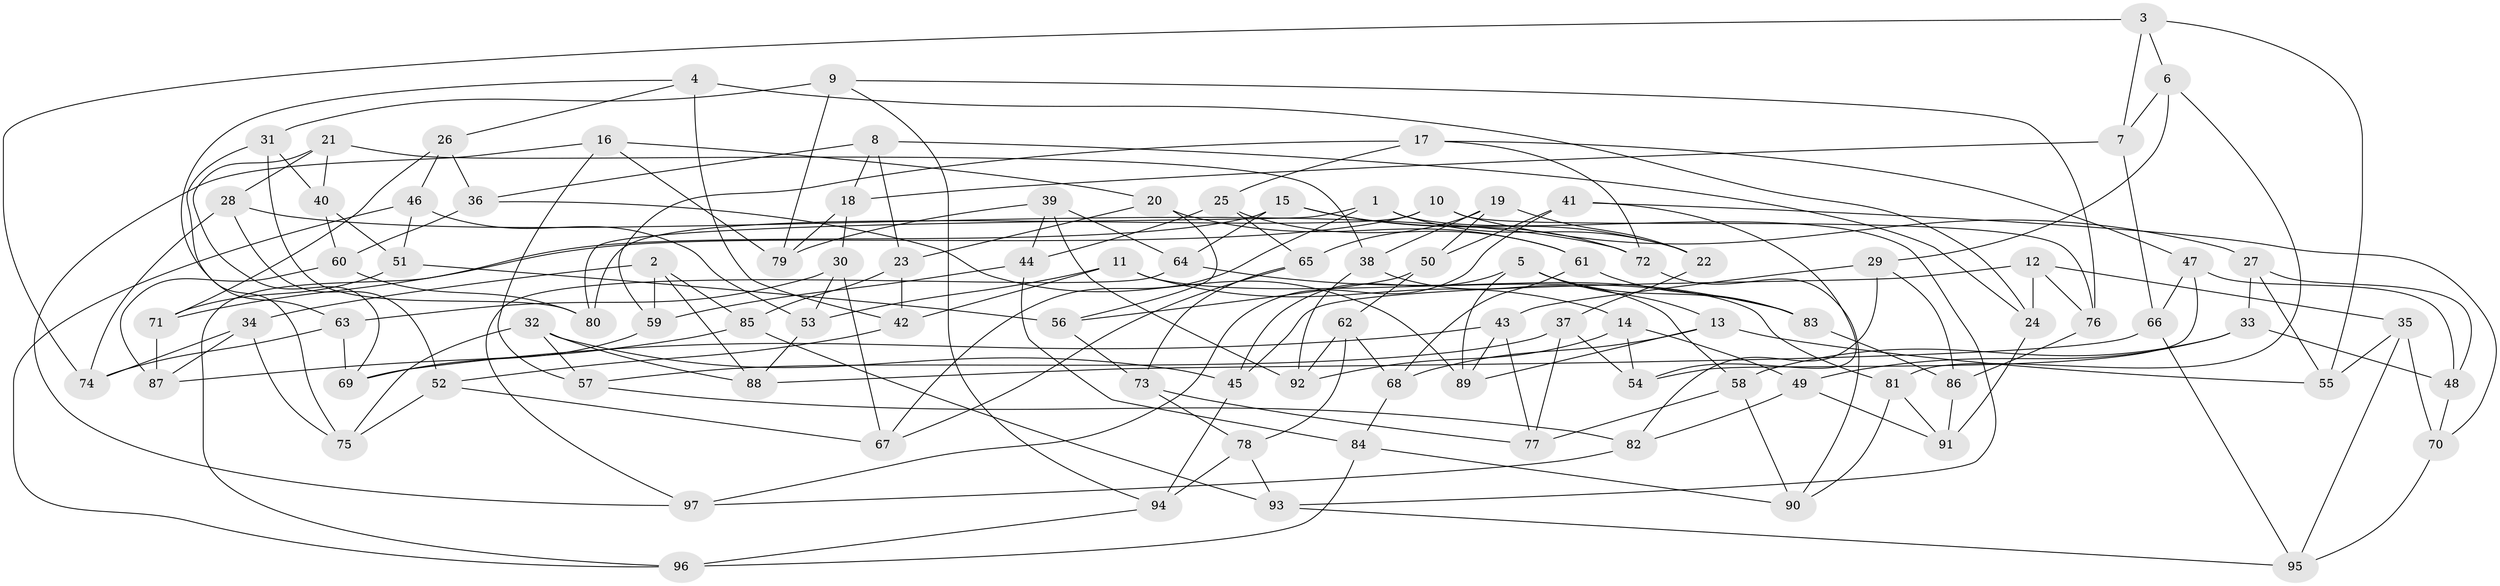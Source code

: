 // coarse degree distribution, {4: 0.22448979591836735, 6: 0.4489795918367347, 5: 0.22448979591836735, 3: 0.02040816326530612, 9: 0.02040816326530612, 8: 0.04081632653061224, 7: 0.02040816326530612}
// Generated by graph-tools (version 1.1) at 2025/38/03/04/25 23:38:17]
// undirected, 97 vertices, 194 edges
graph export_dot {
  node [color=gray90,style=filled];
  1;
  2;
  3;
  4;
  5;
  6;
  7;
  8;
  9;
  10;
  11;
  12;
  13;
  14;
  15;
  16;
  17;
  18;
  19;
  20;
  21;
  22;
  23;
  24;
  25;
  26;
  27;
  28;
  29;
  30;
  31;
  32;
  33;
  34;
  35;
  36;
  37;
  38;
  39;
  40;
  41;
  42;
  43;
  44;
  45;
  46;
  47;
  48;
  49;
  50;
  51;
  52;
  53;
  54;
  55;
  56;
  57;
  58;
  59;
  60;
  61;
  62;
  63;
  64;
  65;
  66;
  67;
  68;
  69;
  70;
  71;
  72;
  73;
  74;
  75;
  76;
  77;
  78;
  79;
  80;
  81;
  82;
  83;
  84;
  85;
  86;
  87;
  88;
  89;
  90;
  91;
  92;
  93;
  94;
  95;
  96;
  97;
  1 -- 22;
  1 -- 93;
  1 -- 80;
  1 -- 67;
  2 -- 85;
  2 -- 88;
  2 -- 59;
  2 -- 34;
  3 -- 55;
  3 -- 7;
  3 -- 74;
  3 -- 6;
  4 -- 24;
  4 -- 63;
  4 -- 26;
  4 -- 42;
  5 -- 13;
  5 -- 45;
  5 -- 83;
  5 -- 89;
  6 -- 29;
  6 -- 81;
  6 -- 7;
  7 -- 18;
  7 -- 66;
  8 -- 18;
  8 -- 36;
  8 -- 24;
  8 -- 23;
  9 -- 76;
  9 -- 94;
  9 -- 31;
  9 -- 79;
  10 -- 27;
  10 -- 76;
  10 -- 80;
  10 -- 71;
  11 -- 53;
  11 -- 42;
  11 -- 81;
  11 -- 14;
  12 -- 76;
  12 -- 24;
  12 -- 35;
  12 -- 45;
  13 -- 55;
  13 -- 89;
  13 -- 68;
  14 -- 92;
  14 -- 49;
  14 -- 54;
  15 -- 96;
  15 -- 72;
  15 -- 22;
  15 -- 64;
  16 -- 97;
  16 -- 79;
  16 -- 57;
  16 -- 20;
  17 -- 47;
  17 -- 25;
  17 -- 72;
  17 -- 59;
  18 -- 30;
  18 -- 79;
  19 -- 38;
  19 -- 22;
  19 -- 65;
  19 -- 50;
  20 -- 23;
  20 -- 61;
  20 -- 56;
  21 -- 69;
  21 -- 28;
  21 -- 38;
  21 -- 40;
  22 -- 37;
  23 -- 42;
  23 -- 85;
  24 -- 91;
  25 -- 44;
  25 -- 65;
  25 -- 61;
  26 -- 36;
  26 -- 46;
  26 -- 71;
  27 -- 48;
  27 -- 33;
  27 -- 55;
  28 -- 52;
  28 -- 72;
  28 -- 74;
  29 -- 86;
  29 -- 43;
  29 -- 82;
  30 -- 63;
  30 -- 53;
  30 -- 67;
  31 -- 80;
  31 -- 40;
  31 -- 75;
  32 -- 88;
  32 -- 45;
  32 -- 75;
  32 -- 57;
  33 -- 48;
  33 -- 49;
  33 -- 58;
  34 -- 74;
  34 -- 87;
  34 -- 75;
  35 -- 95;
  35 -- 70;
  35 -- 55;
  36 -- 89;
  36 -- 60;
  37 -- 54;
  37 -- 57;
  37 -- 77;
  38 -- 58;
  38 -- 92;
  39 -- 64;
  39 -- 44;
  39 -- 92;
  39 -- 79;
  40 -- 60;
  40 -- 51;
  41 -- 54;
  41 -- 50;
  41 -- 97;
  41 -- 70;
  42 -- 52;
  43 -- 69;
  43 -- 77;
  43 -- 89;
  44 -- 84;
  44 -- 59;
  45 -- 94;
  46 -- 53;
  46 -- 96;
  46 -- 51;
  47 -- 48;
  47 -- 66;
  47 -- 54;
  48 -- 70;
  49 -- 91;
  49 -- 82;
  50 -- 62;
  50 -- 56;
  51 -- 71;
  51 -- 56;
  52 -- 67;
  52 -- 75;
  53 -- 88;
  56 -- 73;
  57 -- 82;
  58 -- 90;
  58 -- 77;
  59 -- 69;
  60 -- 80;
  60 -- 87;
  61 -- 83;
  61 -- 68;
  62 -- 78;
  62 -- 68;
  62 -- 92;
  63 -- 69;
  63 -- 74;
  64 -- 83;
  64 -- 97;
  65 -- 67;
  65 -- 73;
  66 -- 95;
  66 -- 88;
  68 -- 84;
  70 -- 95;
  71 -- 87;
  72 -- 90;
  73 -- 77;
  73 -- 78;
  76 -- 86;
  78 -- 93;
  78 -- 94;
  81 -- 91;
  81 -- 90;
  82 -- 97;
  83 -- 86;
  84 -- 90;
  84 -- 96;
  85 -- 87;
  85 -- 93;
  86 -- 91;
  93 -- 95;
  94 -- 96;
}
